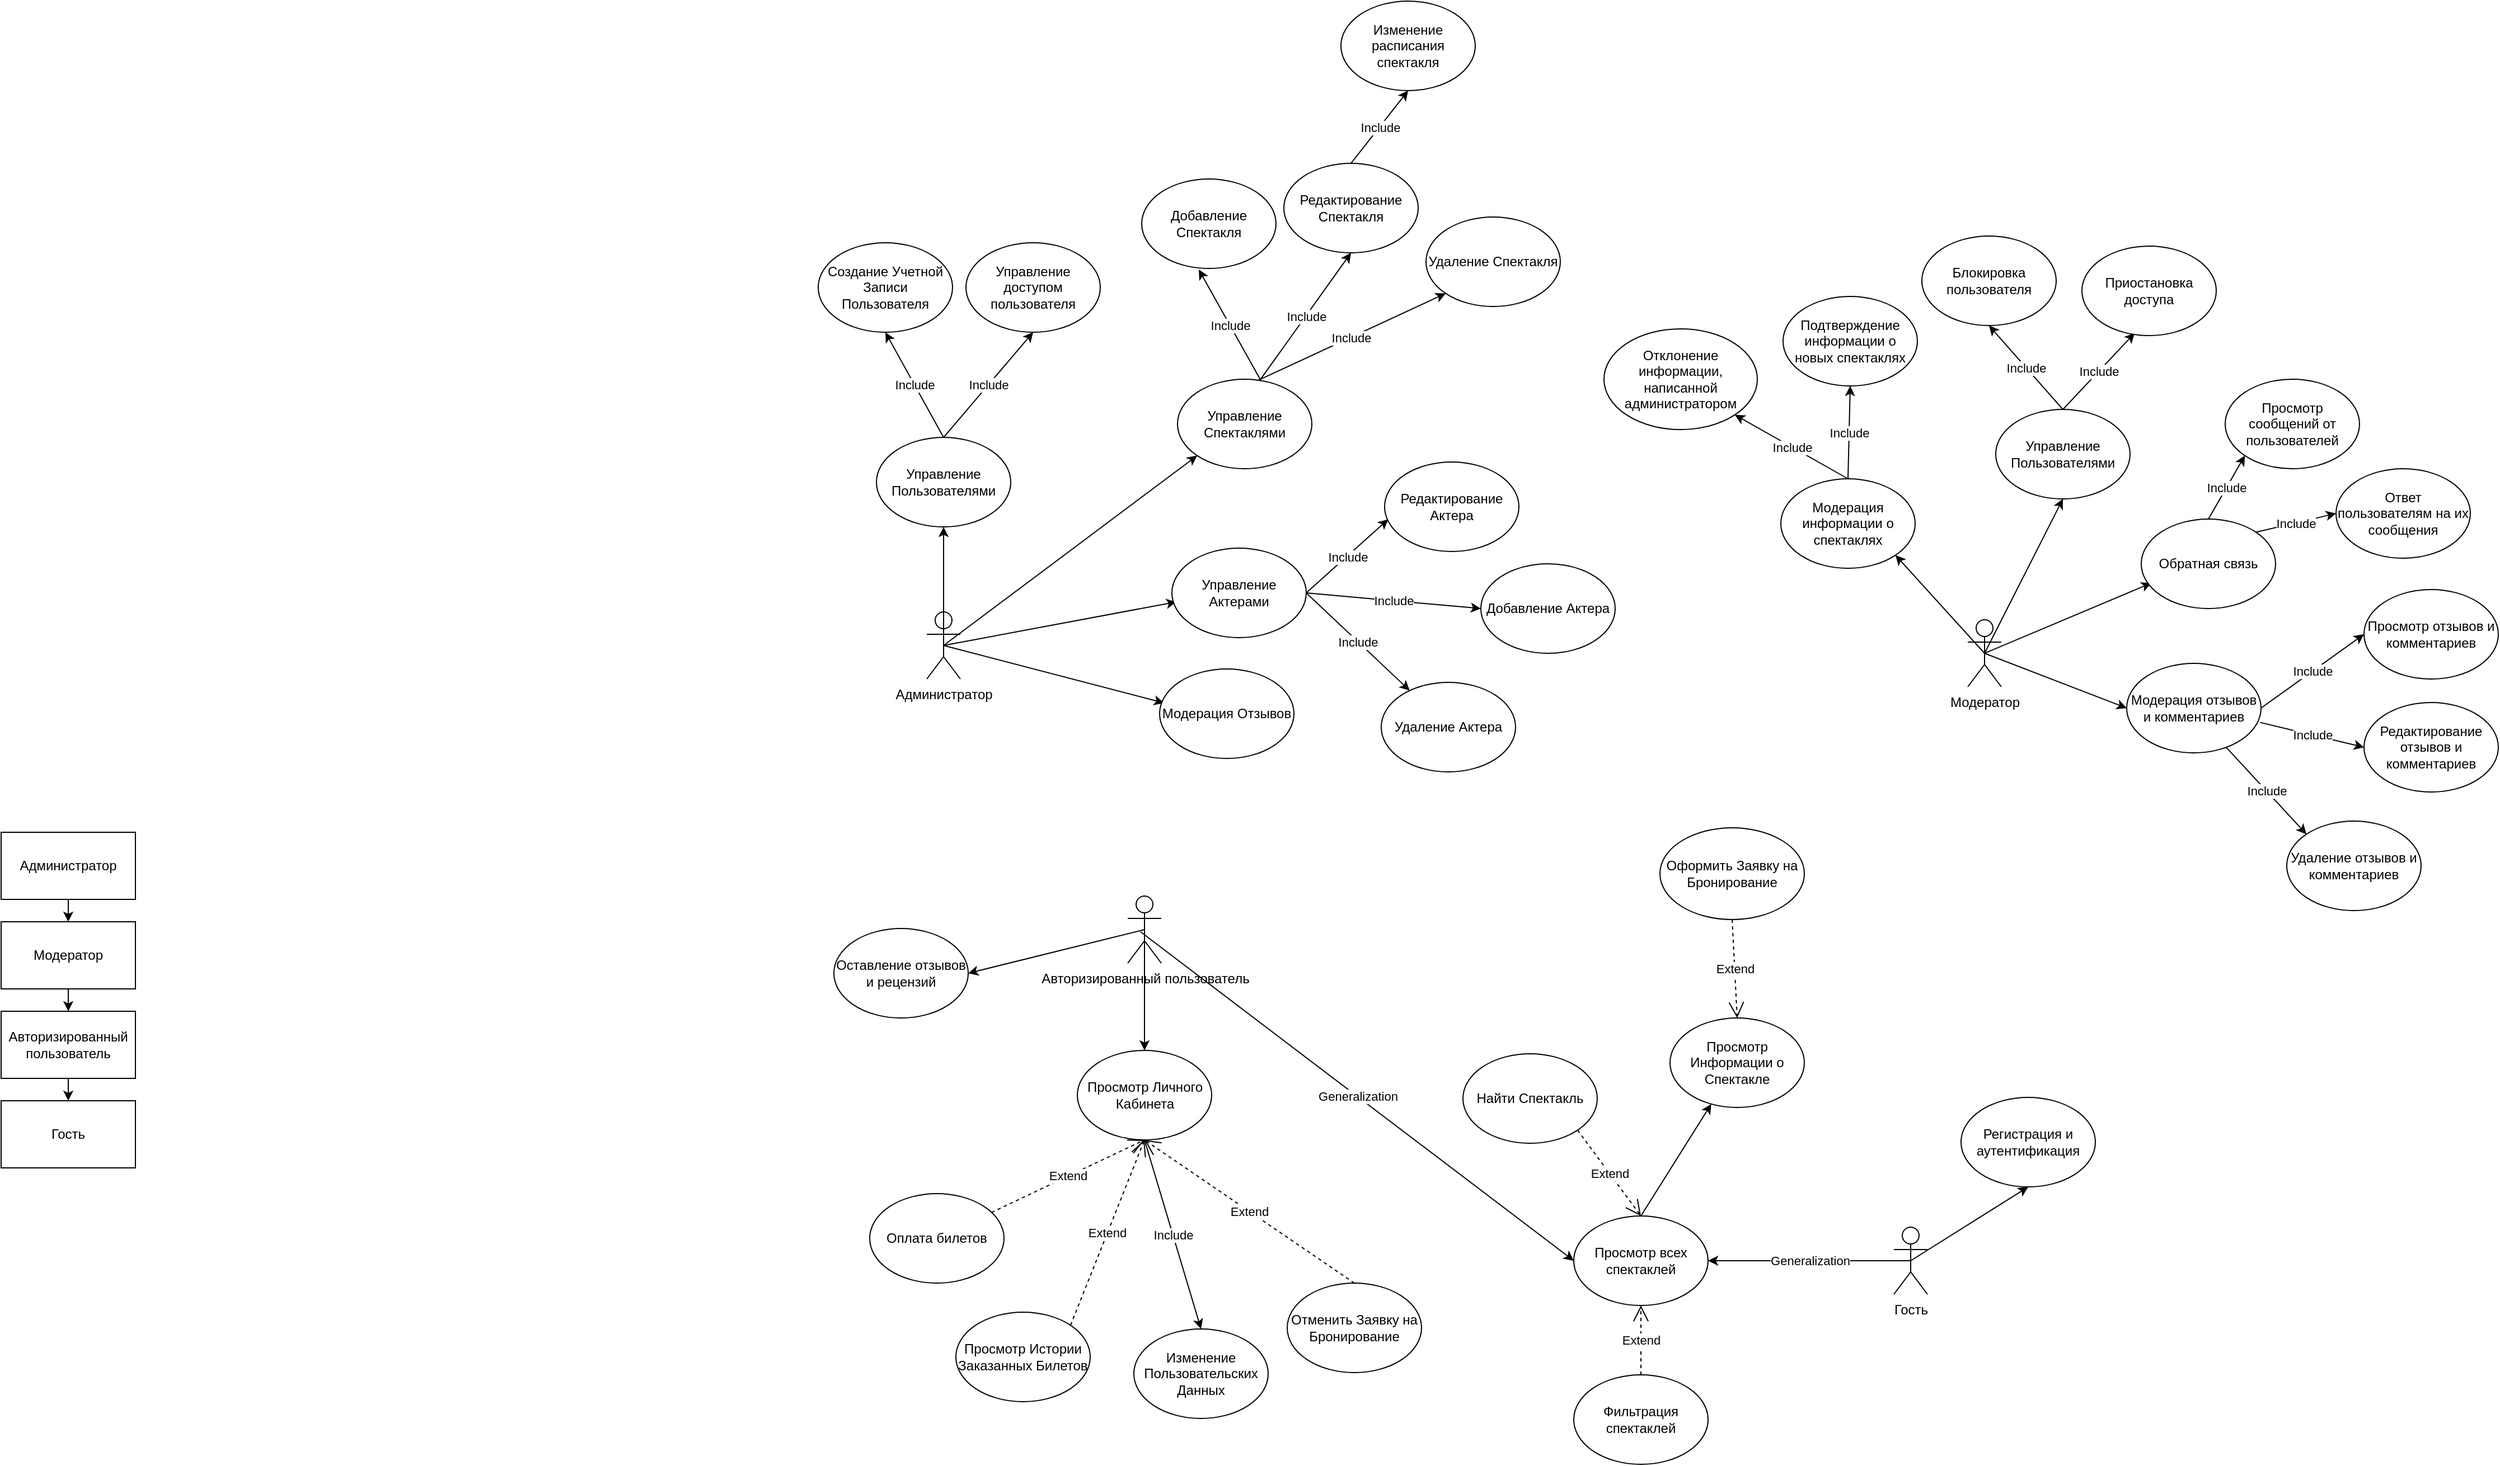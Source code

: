 <mxfile version="22.1.5" type="device">
  <diagram name="Страница — 1" id="WWlktqpST9zQdHq8aou_">
    <mxGraphModel dx="3694" dy="2460" grid="0" gridSize="10" guides="1" tooltips="1" connect="1" arrows="1" fold="1" page="1" pageScale="1" pageWidth="827" pageHeight="1169" math="0" shadow="0">
      <root>
        <mxCell id="0" />
        <mxCell id="1" parent="0" />
        <mxCell id="01W3sHAB6DUDPnNI4jgB-5" style="edgeStyle=orthogonalEdgeStyle;rounded=0;orthogonalLoop=1;jettySize=auto;html=1;exitX=0.5;exitY=1;exitDx=0;exitDy=0;entryX=0.5;entryY=0;entryDx=0;entryDy=0;" parent="1" source="01W3sHAB6DUDPnNI4jgB-1" target="01W3sHAB6DUDPnNI4jgB-2" edge="1">
          <mxGeometry relative="1" as="geometry" />
        </mxCell>
        <mxCell id="01W3sHAB6DUDPnNI4jgB-1" value="Администратор" style="rounded=0;whiteSpace=wrap;html=1;" parent="1" vertex="1">
          <mxGeometry x="-239" y="148" width="120" height="60" as="geometry" />
        </mxCell>
        <mxCell id="01W3sHAB6DUDPnNI4jgB-6" style="edgeStyle=orthogonalEdgeStyle;rounded=0;orthogonalLoop=1;jettySize=auto;html=1;exitX=0.5;exitY=1;exitDx=0;exitDy=0;entryX=0.5;entryY=0;entryDx=0;entryDy=0;" parent="1" source="01W3sHAB6DUDPnNI4jgB-2" target="01W3sHAB6DUDPnNI4jgB-3" edge="1">
          <mxGeometry relative="1" as="geometry" />
        </mxCell>
        <mxCell id="01W3sHAB6DUDPnNI4jgB-2" value="Модератор" style="rounded=0;whiteSpace=wrap;html=1;" parent="1" vertex="1">
          <mxGeometry x="-239" y="228" width="120" height="60" as="geometry" />
        </mxCell>
        <mxCell id="01W3sHAB6DUDPnNI4jgB-7" style="edgeStyle=orthogonalEdgeStyle;rounded=0;orthogonalLoop=1;jettySize=auto;html=1;exitX=0.5;exitY=1;exitDx=0;exitDy=0;entryX=0.5;entryY=0;entryDx=0;entryDy=0;" parent="1" source="01W3sHAB6DUDPnNI4jgB-3" target="01W3sHAB6DUDPnNI4jgB-4" edge="1">
          <mxGeometry relative="1" as="geometry" />
        </mxCell>
        <mxCell id="01W3sHAB6DUDPnNI4jgB-3" value="Авторизированный пользователь" style="rounded=0;whiteSpace=wrap;html=1;" parent="1" vertex="1">
          <mxGeometry x="-239" y="308" width="120" height="60" as="geometry" />
        </mxCell>
        <mxCell id="01W3sHAB6DUDPnNI4jgB-4" value="Гость" style="rounded=0;whiteSpace=wrap;html=1;" parent="1" vertex="1">
          <mxGeometry x="-239" y="388" width="120" height="60" as="geometry" />
        </mxCell>
        <mxCell id="01W3sHAB6DUDPnNI4jgB-8" value="Администратор" style="shape=umlActor;verticalLabelPosition=bottom;verticalAlign=top;html=1;outlineConnect=0;" parent="1" vertex="1">
          <mxGeometry x="588" y="-49" width="30" height="60" as="geometry" />
        </mxCell>
        <mxCell id="01W3sHAB6DUDPnNI4jgB-9" value="Авторизированный пользователь" style="shape=umlActor;verticalLabelPosition=bottom;verticalAlign=top;html=1;outlineConnect=0;" parent="1" vertex="1">
          <mxGeometry x="767.5" y="205" width="30" height="60" as="geometry" />
        </mxCell>
        <mxCell id="01W3sHAB6DUDPnNI4jgB-10" value="Модератор" style="shape=umlActor;verticalLabelPosition=bottom;verticalAlign=top;html=1;outlineConnect=0;" parent="1" vertex="1">
          <mxGeometry x="1518" y="-42" width="30" height="60" as="geometry" />
        </mxCell>
        <mxCell id="01W3sHAB6DUDPnNI4jgB-11" value="Гость" style="shape=umlActor;verticalLabelPosition=bottom;verticalAlign=top;html=1;outlineConnect=0;" parent="1" vertex="1">
          <mxGeometry x="1452" y="501" width="30" height="60" as="geometry" />
        </mxCell>
        <mxCell id="01W3sHAB6DUDPnNI4jgB-31" value="" style="endArrow=classic;html=1;rounded=0;entryX=0;entryY=1;entryDx=0;entryDy=0;exitX=0.5;exitY=0.5;exitDx=0;exitDy=0;exitPerimeter=0;" parent="1" source="01W3sHAB6DUDPnNI4jgB-8" target="01W3sHAB6DUDPnNI4jgB-168" edge="1">
          <mxGeometry width="50" height="50" relative="1" as="geometry">
            <mxPoint x="663.0" y="-33" as="sourcePoint" />
            <mxPoint x="899" y="-209" as="targetPoint" />
          </mxGeometry>
        </mxCell>
        <mxCell id="01W3sHAB6DUDPnNI4jgB-32" value="" style="endArrow=classic;html=1;rounded=0;exitX=0.5;exitY=0.5;exitDx=0;exitDy=0;exitPerimeter=0;entryX=1;entryY=1;entryDx=0;entryDy=0;" parent="1" source="01W3sHAB6DUDPnNI4jgB-10" target="01W3sHAB6DUDPnNI4jgB-179" edge="1">
          <mxGeometry width="50" height="50" relative="1" as="geometry">
            <mxPoint x="1101" y="116" as="sourcePoint" />
            <mxPoint x="1385" y="-69" as="targetPoint" />
          </mxGeometry>
        </mxCell>
        <mxCell id="01W3sHAB6DUDPnNI4jgB-34" value="" style="endArrow=classic;html=1;rounded=0;exitX=0.5;exitY=0.5;exitDx=0;exitDy=0;entryX=0.033;entryY=0.601;entryDx=0;entryDy=0;entryPerimeter=0;exitPerimeter=0;" parent="1" source="01W3sHAB6DUDPnNI4jgB-8" target="01W3sHAB6DUDPnNI4jgB-172" edge="1">
          <mxGeometry width="50" height="50" relative="1" as="geometry">
            <mxPoint x="663.0" y="-33" as="sourcePoint" />
            <mxPoint x="873.5" y="-39" as="targetPoint" />
          </mxGeometry>
        </mxCell>
        <mxCell id="01W3sHAB6DUDPnNI4jgB-45" value="" style="endArrow=classic;html=1;rounded=0;exitX=0.5;exitY=0.5;exitDx=0;exitDy=0;exitPerimeter=0;entryX=0.5;entryY=0;entryDx=0;entryDy=0;" parent="1" source="01W3sHAB6DUDPnNI4jgB-9" target="01W3sHAB6DUDPnNI4jgB-161" edge="1">
          <mxGeometry width="50" height="50" relative="1" as="geometry">
            <mxPoint x="923.5" y="247" as="sourcePoint" />
            <mxPoint x="776.0" y="440" as="targetPoint" />
          </mxGeometry>
        </mxCell>
        <mxCell id="01W3sHAB6DUDPnNI4jgB-59" value="" style="endArrow=classic;html=1;rounded=0;entryX=0.033;entryY=0.38;entryDx=0;entryDy=0;entryPerimeter=0;exitX=0.5;exitY=0.5;exitDx=0;exitDy=0;exitPerimeter=0;" parent="1" source="01W3sHAB6DUDPnNI4jgB-8" target="01W3sHAB6DUDPnNI4jgB-173" edge="1">
          <mxGeometry width="50" height="50" relative="1" as="geometry">
            <mxPoint x="663.0" y="-33" as="sourcePoint" />
            <mxPoint x="843" y="65" as="targetPoint" />
          </mxGeometry>
        </mxCell>
        <mxCell id="01W3sHAB6DUDPnNI4jgB-66" value="" style="endArrow=classic;html=1;rounded=0;exitX=0.5;exitY=0;exitDx=0;exitDy=0;entryX=0.5;entryY=1;entryDx=0;entryDy=0;" parent="1" source="01W3sHAB6DUDPnNI4jgB-151" target="01W3sHAB6DUDPnNI4jgB-150" edge="1">
          <mxGeometry relative="1" as="geometry">
            <mxPoint x="624" y="-305" as="sourcePoint" />
            <mxPoint x="676" y="-427" as="targetPoint" />
          </mxGeometry>
        </mxCell>
        <mxCell id="01W3sHAB6DUDPnNI4jgB-67" value="Include" style="edgeLabel;resizable=0;html=1;align=center;verticalAlign=middle;" parent="01W3sHAB6DUDPnNI4jgB-66" connectable="0" vertex="1">
          <mxGeometry relative="1" as="geometry" />
        </mxCell>
        <mxCell id="01W3sHAB6DUDPnNI4jgB-69" value="" style="endArrow=classic;html=1;rounded=0;exitX=0.5;exitY=0;exitDx=0;exitDy=0;entryX=0.5;entryY=1;entryDx=0;entryDy=0;" parent="1" source="01W3sHAB6DUDPnNI4jgB-151" target="01W3sHAB6DUDPnNI4jgB-152" edge="1">
          <mxGeometry relative="1" as="geometry">
            <mxPoint x="624" y="-305" as="sourcePoint" />
            <mxPoint x="514" y="-421" as="targetPoint" />
          </mxGeometry>
        </mxCell>
        <mxCell id="01W3sHAB6DUDPnNI4jgB-70" value="Include" style="edgeLabel;resizable=0;html=1;align=center;verticalAlign=middle;" parent="01W3sHAB6DUDPnNI4jgB-69" connectable="0" vertex="1">
          <mxGeometry relative="1" as="geometry" />
        </mxCell>
        <mxCell id="01W3sHAB6DUDPnNI4jgB-71" value="" style="endArrow=classic;html=1;rounded=0;exitX=0.5;exitY=0.5;exitDx=0;exitDy=0;entryX=0.5;entryY=1;entryDx=0;entryDy=0;exitPerimeter=0;" parent="1" source="01W3sHAB6DUDPnNI4jgB-8" target="01W3sHAB6DUDPnNI4jgB-151" edge="1">
          <mxGeometry width="50" height="50" relative="1" as="geometry">
            <mxPoint x="603.0" y="-73" as="sourcePoint" />
            <mxPoint x="624" y="-245" as="targetPoint" />
          </mxGeometry>
        </mxCell>
        <mxCell id="01W3sHAB6DUDPnNI4jgB-75" value="" style="endArrow=classic;html=1;rounded=0;entryX=0.425;entryY=1.012;entryDx=0;entryDy=0;entryPerimeter=0;exitX=0.628;exitY=0.035;exitDx=0;exitDy=0;exitPerimeter=0;" parent="1" source="01W3sHAB6DUDPnNI4jgB-168" target="01W3sHAB6DUDPnNI4jgB-171" edge="1">
          <mxGeometry relative="1" as="geometry">
            <mxPoint x="929" y="-239" as="sourcePoint" />
            <mxPoint x="979" y="-350" as="targetPoint" />
          </mxGeometry>
        </mxCell>
        <mxCell id="01W3sHAB6DUDPnNI4jgB-76" value="Include" style="edgeLabel;resizable=0;html=1;align=center;verticalAlign=middle;" parent="01W3sHAB6DUDPnNI4jgB-75" connectable="0" vertex="1">
          <mxGeometry relative="1" as="geometry" />
        </mxCell>
        <mxCell id="01W3sHAB6DUDPnNI4jgB-77" value="" style="endArrow=classic;html=1;rounded=0;exitX=1;exitY=0.5;exitDx=0;exitDy=0;entryX=0;entryY=0.5;entryDx=0;entryDy=0;" parent="1" source="01W3sHAB6DUDPnNI4jgB-172" target="01W3sHAB6DUDPnNI4jgB-176" edge="1">
          <mxGeometry relative="1" as="geometry">
            <mxPoint x="993.5" y="-9" as="sourcePoint" />
            <mxPoint x="1151" y="14" as="targetPoint" />
          </mxGeometry>
        </mxCell>
        <mxCell id="01W3sHAB6DUDPnNI4jgB-78" value="Include" style="edgeLabel;resizable=0;html=1;align=center;verticalAlign=middle;" parent="01W3sHAB6DUDPnNI4jgB-77" connectable="0" vertex="1">
          <mxGeometry relative="1" as="geometry" />
        </mxCell>
        <mxCell id="01W3sHAB6DUDPnNI4jgB-79" value="" style="endArrow=classic;html=1;rounded=0;exitX=1;exitY=0.5;exitDx=0;exitDy=0;" parent="1" source="01W3sHAB6DUDPnNI4jgB-172" target="01W3sHAB6DUDPnNI4jgB-174" edge="1">
          <mxGeometry relative="1" as="geometry">
            <mxPoint x="993.5" y="-9" as="sourcePoint" />
            <mxPoint x="1129.16" y="89.14" as="targetPoint" />
          </mxGeometry>
        </mxCell>
        <mxCell id="01W3sHAB6DUDPnNI4jgB-80" value="Include" style="edgeLabel;resizable=0;html=1;align=center;verticalAlign=middle;" parent="01W3sHAB6DUDPnNI4jgB-79" connectable="0" vertex="1">
          <mxGeometry relative="1" as="geometry" />
        </mxCell>
        <mxCell id="01W3sHAB6DUDPnNI4jgB-84" value="" style="endArrow=classic;html=1;rounded=0;exitX=0.613;exitY=0.012;exitDx=0;exitDy=0;entryX=0.5;entryY=1;entryDx=0;entryDy=0;exitPerimeter=0;" parent="1" source="01W3sHAB6DUDPnNI4jgB-168" target="01W3sHAB6DUDPnNI4jgB-170" edge="1">
          <mxGeometry relative="1" as="geometry">
            <mxPoint x="959" y="-239" as="sourcePoint" />
            <mxPoint x="1144" y="-341.0" as="targetPoint" />
          </mxGeometry>
        </mxCell>
        <mxCell id="01W3sHAB6DUDPnNI4jgB-85" value="Include" style="edgeLabel;resizable=0;html=1;align=center;verticalAlign=middle;" parent="01W3sHAB6DUDPnNI4jgB-84" connectable="0" vertex="1">
          <mxGeometry relative="1" as="geometry" />
        </mxCell>
        <mxCell id="01W3sHAB6DUDPnNI4jgB-86" value="" style="endArrow=classic;html=1;rounded=0;exitX=0.583;exitY=0.024;exitDx=0;exitDy=0;exitPerimeter=0;entryX=0;entryY=1;entryDx=0;entryDy=0;" parent="1" source="01W3sHAB6DUDPnNI4jgB-168" target="01W3sHAB6DUDPnNI4jgB-169" edge="1">
          <mxGeometry relative="1" as="geometry">
            <mxPoint x="992.0" y="-237.98" as="sourcePoint" />
            <mxPoint x="1317" y="-346.0" as="targetPoint" />
          </mxGeometry>
        </mxCell>
        <mxCell id="01W3sHAB6DUDPnNI4jgB-87" value="Include" style="edgeLabel;resizable=0;html=1;align=center;verticalAlign=middle;" parent="01W3sHAB6DUDPnNI4jgB-86" connectable="0" vertex="1">
          <mxGeometry relative="1" as="geometry" />
        </mxCell>
        <mxCell id="01W3sHAB6DUDPnNI4jgB-91" value="" style="endArrow=classic;html=1;rounded=0;exitX=0.5;exitY=0;exitDx=0;exitDy=0;entryX=0.5;entryY=1;entryDx=0;entryDy=0;" parent="1" source="01W3sHAB6DUDPnNI4jgB-179" target="01W3sHAB6DUDPnNI4jgB-178" edge="1">
          <mxGeometry relative="1" as="geometry">
            <mxPoint x="1385" y="-129" as="sourcePoint" />
            <mxPoint x="1411" y="-185" as="targetPoint" />
          </mxGeometry>
        </mxCell>
        <mxCell id="01W3sHAB6DUDPnNI4jgB-92" value="Include" style="edgeLabel;resizable=0;html=1;align=center;verticalAlign=middle;" parent="01W3sHAB6DUDPnNI4jgB-91" connectable="0" vertex="1">
          <mxGeometry relative="1" as="geometry" />
        </mxCell>
        <mxCell id="01W3sHAB6DUDPnNI4jgB-93" value="" style="endArrow=classic;html=1;rounded=0;exitX=0.5;exitY=0;exitDx=0;exitDy=0;entryX=1;entryY=1;entryDx=0;entryDy=0;" parent="1" source="01W3sHAB6DUDPnNI4jgB-179" target="01W3sHAB6DUDPnNI4jgB-177" edge="1">
          <mxGeometry relative="1" as="geometry">
            <mxPoint x="1385" y="-129" as="sourcePoint" />
            <mxPoint x="1259" y="-170" as="targetPoint" />
          </mxGeometry>
        </mxCell>
        <mxCell id="01W3sHAB6DUDPnNI4jgB-94" value="Include" style="edgeLabel;resizable=0;html=1;align=center;verticalAlign=middle;" parent="01W3sHAB6DUDPnNI4jgB-93" connectable="0" vertex="1">
          <mxGeometry relative="1" as="geometry" />
        </mxCell>
        <mxCell id="01W3sHAB6DUDPnNI4jgB-95" value="" style="endArrow=classic;html=1;rounded=0;entryX=0.027;entryY=0.64;entryDx=0;entryDy=0;exitX=1;exitY=0.5;exitDx=0;exitDy=0;entryPerimeter=0;" parent="1" source="01W3sHAB6DUDPnNI4jgB-172" target="01W3sHAB6DUDPnNI4jgB-175" edge="1">
          <mxGeometry relative="1" as="geometry">
            <mxPoint x="993.5" y="-24" as="sourcePoint" />
            <mxPoint x="1114" y="-55" as="targetPoint" />
          </mxGeometry>
        </mxCell>
        <mxCell id="01W3sHAB6DUDPnNI4jgB-96" value="Include" style="edgeLabel;resizable=0;html=1;align=center;verticalAlign=middle;" parent="01W3sHAB6DUDPnNI4jgB-95" connectable="0" vertex="1">
          <mxGeometry relative="1" as="geometry" />
        </mxCell>
        <mxCell id="01W3sHAB6DUDPnNI4jgB-100" value="" style="endArrow=classic;html=1;rounded=0;exitX=0.5;exitY=0.5;exitDx=0;exitDy=0;exitPerimeter=0;entryX=0.5;entryY=1;entryDx=0;entryDy=0;" parent="1" source="01W3sHAB6DUDPnNI4jgB-10" target="01W3sHAB6DUDPnNI4jgB-180" edge="1">
          <mxGeometry width="50" height="50" relative="1" as="geometry">
            <mxPoint x="1567" y="-87" as="sourcePoint" />
            <mxPoint x="1592" y="-179" as="targetPoint" />
          </mxGeometry>
        </mxCell>
        <mxCell id="01W3sHAB6DUDPnNI4jgB-103" value="" style="endArrow=classic;html=1;rounded=0;exitX=0.5;exitY=0;exitDx=0;exitDy=0;entryX=0.393;entryY=0.971;entryDx=0;entryDy=0;entryPerimeter=0;" parent="1" source="01W3sHAB6DUDPnNI4jgB-180" target="01W3sHAB6DUDPnNI4jgB-182" edge="1">
          <mxGeometry relative="1" as="geometry">
            <mxPoint x="1622" y="-239" as="sourcePoint" />
            <mxPoint x="1689" y="-294" as="targetPoint" />
          </mxGeometry>
        </mxCell>
        <mxCell id="01W3sHAB6DUDPnNI4jgB-104" value="Include" style="edgeLabel;resizable=0;html=1;align=center;verticalAlign=middle;" parent="01W3sHAB6DUDPnNI4jgB-103" connectable="0" vertex="1">
          <mxGeometry relative="1" as="geometry" />
        </mxCell>
        <mxCell id="01W3sHAB6DUDPnNI4jgB-105" value="" style="endArrow=classic;html=1;rounded=0;entryX=0.5;entryY=1;entryDx=0;entryDy=0;exitX=0.5;exitY=0;exitDx=0;exitDy=0;" parent="1" source="01W3sHAB6DUDPnNI4jgB-180" target="01W3sHAB6DUDPnNI4jgB-181" edge="1">
          <mxGeometry relative="1" as="geometry">
            <mxPoint x="1596" y="-231" as="sourcePoint" />
            <mxPoint x="1538" y="-298" as="targetPoint" />
          </mxGeometry>
        </mxCell>
        <mxCell id="01W3sHAB6DUDPnNI4jgB-106" value="Include" style="edgeLabel;resizable=0;html=1;align=center;verticalAlign=middle;" parent="01W3sHAB6DUDPnNI4jgB-105" connectable="0" vertex="1">
          <mxGeometry relative="1" as="geometry" />
        </mxCell>
        <mxCell id="01W3sHAB6DUDPnNI4jgB-108" value="" style="endArrow=classic;html=1;rounded=0;exitX=0.5;exitY=0.5;exitDx=0;exitDy=0;exitPerimeter=0;entryX=0.075;entryY=0.715;entryDx=0;entryDy=0;entryPerimeter=0;" parent="1" source="01W3sHAB6DUDPnNI4jgB-10" target="01W3sHAB6DUDPnNI4jgB-183" edge="1">
          <mxGeometry width="50" height="50" relative="1" as="geometry">
            <mxPoint x="1649" y="167" as="sourcePoint" />
            <mxPoint x="1665" y="-106" as="targetPoint" />
          </mxGeometry>
        </mxCell>
        <mxCell id="01W3sHAB6DUDPnNI4jgB-109" value="" style="endArrow=classic;html=1;rounded=0;exitX=0.5;exitY=0.5;exitDx=0;exitDy=0;exitPerimeter=0;entryX=0;entryY=0.5;entryDx=0;entryDy=0;" parent="1" source="01W3sHAB6DUDPnNI4jgB-10" target="01W3sHAB6DUDPnNI4jgB-184" edge="1">
          <mxGeometry width="50" height="50" relative="1" as="geometry">
            <mxPoint x="1429" y="119" as="sourcePoint" />
            <mxPoint x="1661" y="44" as="targetPoint" />
          </mxGeometry>
        </mxCell>
        <mxCell id="01W3sHAB6DUDPnNI4jgB-114" value="" style="endArrow=classic;html=1;rounded=0;exitX=0.737;exitY=0.932;exitDx=0;exitDy=0;entryX=0;entryY=0;entryDx=0;entryDy=0;exitPerimeter=0;" parent="1" source="01W3sHAB6DUDPnNI4jgB-184" target="01W3sHAB6DUDPnNI4jgB-187" edge="1">
          <mxGeometry relative="1" as="geometry">
            <mxPoint x="1721" y="74" as="sourcePoint" />
            <mxPoint x="1874" y="190" as="targetPoint" />
          </mxGeometry>
        </mxCell>
        <mxCell id="01W3sHAB6DUDPnNI4jgB-115" value="Include" style="edgeLabel;resizable=0;html=1;align=center;verticalAlign=middle;" parent="01W3sHAB6DUDPnNI4jgB-114" connectable="0" vertex="1">
          <mxGeometry relative="1" as="geometry" />
        </mxCell>
        <mxCell id="01W3sHAB6DUDPnNI4jgB-116" value="" style="endArrow=classic;html=1;rounded=0;exitX=0.993;exitY=0.66;exitDx=0;exitDy=0;entryX=0;entryY=0.5;entryDx=0;entryDy=0;exitPerimeter=0;" parent="1" source="01W3sHAB6DUDPnNI4jgB-184" target="01W3sHAB6DUDPnNI4jgB-186" edge="1">
          <mxGeometry relative="1" as="geometry">
            <mxPoint x="1781" y="44" as="sourcePoint" />
            <mxPoint x="1887" y="88" as="targetPoint" />
          </mxGeometry>
        </mxCell>
        <mxCell id="01W3sHAB6DUDPnNI4jgB-117" value="Include" style="edgeLabel;resizable=0;html=1;align=center;verticalAlign=middle;" parent="01W3sHAB6DUDPnNI4jgB-116" connectable="0" vertex="1">
          <mxGeometry relative="1" as="geometry" />
        </mxCell>
        <mxCell id="01W3sHAB6DUDPnNI4jgB-118" value="" style="endArrow=classic;html=1;rounded=0;exitX=1;exitY=0.5;exitDx=0;exitDy=0;entryX=0;entryY=0.5;entryDx=0;entryDy=0;" parent="1" source="01W3sHAB6DUDPnNI4jgB-184" target="01W3sHAB6DUDPnNI4jgB-185" edge="1">
          <mxGeometry relative="1" as="geometry">
            <mxPoint x="1781" y="29" as="sourcePoint" />
            <mxPoint x="1885" as="targetPoint" />
          </mxGeometry>
        </mxCell>
        <mxCell id="01W3sHAB6DUDPnNI4jgB-119" value="Include" style="edgeLabel;resizable=0;html=1;align=center;verticalAlign=middle;" parent="01W3sHAB6DUDPnNI4jgB-118" connectable="0" vertex="1">
          <mxGeometry relative="1" as="geometry" />
        </mxCell>
        <mxCell id="01W3sHAB6DUDPnNI4jgB-121" value="" style="endArrow=classic;html=1;rounded=0;exitX=0.5;exitY=0.5;exitDx=0;exitDy=0;exitPerimeter=0;entryX=0.5;entryY=1;entryDx=0;entryDy=0;" parent="1" source="01W3sHAB6DUDPnNI4jgB-11" target="01W3sHAB6DUDPnNI4jgB-157" edge="1">
          <mxGeometry width="50" height="50" relative="1" as="geometry">
            <mxPoint x="1416" y="363" as="sourcePoint" />
            <mxPoint x="1538" y="274" as="targetPoint" />
          </mxGeometry>
        </mxCell>
        <mxCell id="01W3sHAB6DUDPnNI4jgB-127" value="" style="endArrow=classic;html=1;rounded=0;exitX=0.5;exitY=0.5;exitDx=0;exitDy=0;exitPerimeter=0;entryX=1;entryY=0.5;entryDx=0;entryDy=0;" parent="1" source="01W3sHAB6DUDPnNI4jgB-9" target="01W3sHAB6DUDPnNI4jgB-156" edge="1">
          <mxGeometry width="50" height="50" relative="1" as="geometry">
            <mxPoint x="752" y="469" as="sourcePoint" />
            <mxPoint x="622" y="181" as="targetPoint" />
          </mxGeometry>
        </mxCell>
        <mxCell id="01W3sHAB6DUDPnNI4jgB-131" value="" style="endArrow=classic;html=1;rounded=0;exitX=0.5;exitY=1;exitDx=0;exitDy=0;entryX=0.5;entryY=0;entryDx=0;entryDy=0;" parent="1" source="01W3sHAB6DUDPnNI4jgB-161" target="01W3sHAB6DUDPnNI4jgB-158" edge="1">
          <mxGeometry relative="1" as="geometry">
            <mxPoint x="776.0" y="500" as="sourcePoint" />
            <mxPoint x="758" y="656" as="targetPoint" />
          </mxGeometry>
        </mxCell>
        <mxCell id="01W3sHAB6DUDPnNI4jgB-132" value="Include" style="edgeLabel;resizable=0;html=1;align=center;verticalAlign=middle;" parent="01W3sHAB6DUDPnNI4jgB-131" connectable="0" vertex="1">
          <mxGeometry relative="1" as="geometry" />
        </mxCell>
        <mxCell id="01W3sHAB6DUDPnNI4jgB-137" value="Extend" style="endArrow=open;endSize=12;dashed=1;html=1;rounded=0;entryX=0.5;entryY=0;entryDx=0;entryDy=0;exitX=0.5;exitY=1;exitDx=0;exitDy=0;" parent="1" source="01W3sHAB6DUDPnNI4jgB-164" target="01W3sHAB6DUDPnNI4jgB-165" edge="1">
          <mxGeometry width="160" relative="1" as="geometry">
            <mxPoint x="1361" y="247" as="sourcePoint" />
            <mxPoint x="1271" y="234" as="targetPoint" />
          </mxGeometry>
        </mxCell>
        <mxCell id="01W3sHAB6DUDPnNI4jgB-139" value="Extend" style="endArrow=open;endSize=12;dashed=1;html=1;rounded=0;exitX=1;exitY=1;exitDx=0;exitDy=0;entryX=0.5;entryY=0;entryDx=0;entryDy=0;" parent="1" source="01W3sHAB6DUDPnNI4jgB-166" target="01W3sHAB6DUDPnNI4jgB-159" edge="1">
          <mxGeometry width="160" relative="1" as="geometry">
            <mxPoint x="1153.92" y="383.64" as="sourcePoint" />
            <mxPoint x="1325" y="497" as="targetPoint" />
          </mxGeometry>
        </mxCell>
        <mxCell id="01W3sHAB6DUDPnNI4jgB-141" value="Extend" style="endArrow=open;endSize=12;dashed=1;html=1;rounded=0;entryX=0.5;entryY=1;entryDx=0;entryDy=0;exitX=1;exitY=0;exitDx=0;exitDy=0;" parent="1" source="01W3sHAB6DUDPnNI4jgB-155" target="01W3sHAB6DUDPnNI4jgB-161" edge="1">
          <mxGeometry width="160" relative="1" as="geometry">
            <mxPoint x="600" y="559" as="sourcePoint" />
            <mxPoint x="716.0" y="500" as="targetPoint" />
          </mxGeometry>
        </mxCell>
        <mxCell id="01W3sHAB6DUDPnNI4jgB-143" value="Extend" style="endArrow=open;endSize=12;dashed=1;html=1;rounded=0;exitX=0.5;exitY=0;exitDx=0;exitDy=0;entryX=0.5;entryY=1;entryDx=0;entryDy=0;" parent="1" source="01W3sHAB6DUDPnNI4jgB-154" target="01W3sHAB6DUDPnNI4jgB-161" edge="1">
          <mxGeometry width="160" relative="1" as="geometry">
            <mxPoint x="955" y="629" as="sourcePoint" />
            <mxPoint x="809.214" y="500" as="targetPoint" />
          </mxGeometry>
        </mxCell>
        <mxCell id="01W3sHAB6DUDPnNI4jgB-146" value="" style="endArrow=classic;html=1;rounded=0;exitX=0.5;exitY=0;exitDx=0;exitDy=0;" parent="1" source="01W3sHAB6DUDPnNI4jgB-159" target="01W3sHAB6DUDPnNI4jgB-165" edge="1">
          <mxGeometry width="50" height="50" relative="1" as="geometry">
            <mxPoint x="1355" y="497" as="sourcePoint" />
            <mxPoint x="1331" y="389.0" as="targetPoint" />
          </mxGeometry>
        </mxCell>
        <mxCell id="01W3sHAB6DUDPnNI4jgB-148" value="Extend" style="endArrow=open;endSize=12;dashed=1;html=1;rounded=0;entryX=0.5;entryY=1;entryDx=0;entryDy=0;" parent="1" source="01W3sHAB6DUDPnNI4jgB-160" target="01W3sHAB6DUDPnNI4jgB-161" edge="1">
          <mxGeometry width="160" relative="1" as="geometry">
            <mxPoint x="558" y="477" as="sourcePoint" />
            <mxPoint x="716.0" y="470" as="targetPoint" />
          </mxGeometry>
        </mxCell>
        <mxCell id="01W3sHAB6DUDPnNI4jgB-150" value="Управление доступом пользователя" style="ellipse;whiteSpace=wrap;html=1;" parent="1" vertex="1">
          <mxGeometry x="623" y="-379" width="120" height="80" as="geometry" />
        </mxCell>
        <mxCell id="01W3sHAB6DUDPnNI4jgB-151" value="Управление Пользователями" style="ellipse;whiteSpace=wrap;html=1;" parent="1" vertex="1">
          <mxGeometry x="543" y="-205" width="120" height="80" as="geometry" />
        </mxCell>
        <mxCell id="01W3sHAB6DUDPnNI4jgB-152" value="Создание Учетной Записи Пользователя" style="ellipse;whiteSpace=wrap;html=1;" parent="1" vertex="1">
          <mxGeometry x="491" y="-379" width="120" height="80" as="geometry" />
        </mxCell>
        <mxCell id="01W3sHAB6DUDPnNI4jgB-153" value="Изменение расписания спектакля" style="ellipse;whiteSpace=wrap;html=1;" parent="1" vertex="1">
          <mxGeometry x="958" y="-595" width="120" height="80" as="geometry" />
        </mxCell>
        <mxCell id="01W3sHAB6DUDPnNI4jgB-154" value="Отменить Заявку на Бронирование" style="ellipse;whiteSpace=wrap;html=1;" parent="1" vertex="1">
          <mxGeometry x="910" y="551" width="120" height="80" as="geometry" />
        </mxCell>
        <mxCell id="01W3sHAB6DUDPnNI4jgB-155" value="Просмотр Истории Заказанных Билетов" style="ellipse;whiteSpace=wrap;html=1;" parent="1" vertex="1">
          <mxGeometry x="614" y="577" width="120" height="80" as="geometry" />
        </mxCell>
        <mxCell id="01W3sHAB6DUDPnNI4jgB-156" value="Оставление отзывов и рецензий" style="ellipse;whiteSpace=wrap;html=1;" parent="1" vertex="1">
          <mxGeometry x="505" y="234" width="120" height="80" as="geometry" />
        </mxCell>
        <mxCell id="01W3sHAB6DUDPnNI4jgB-157" value="Регистрация и аутентификация" style="ellipse;whiteSpace=wrap;html=1;" parent="1" vertex="1">
          <mxGeometry x="1512" y="385" width="120" height="80" as="geometry" />
        </mxCell>
        <mxCell id="01W3sHAB6DUDPnNI4jgB-158" value="Изменение Пользовательских Данных" style="ellipse;whiteSpace=wrap;html=1;" parent="1" vertex="1">
          <mxGeometry x="773" y="592" width="120" height="80" as="geometry" />
        </mxCell>
        <mxCell id="01W3sHAB6DUDPnNI4jgB-159" value="Просмотр всех спектаклей" style="ellipse;whiteSpace=wrap;html=1;" parent="1" vertex="1">
          <mxGeometry x="1166" y="491" width="120" height="80" as="geometry" />
        </mxCell>
        <mxCell id="01W3sHAB6DUDPnNI4jgB-160" value="Оплата билетов" style="ellipse;whiteSpace=wrap;html=1;" parent="1" vertex="1">
          <mxGeometry x="537" y="471" width="120" height="80" as="geometry" />
        </mxCell>
        <mxCell id="01W3sHAB6DUDPnNI4jgB-161" value="Просмотр Личного Кабинета" style="ellipse;whiteSpace=wrap;html=1;" parent="1" vertex="1">
          <mxGeometry x="722.5" y="343" width="120" height="80" as="geometry" />
        </mxCell>
        <mxCell id="01W3sHAB6DUDPnNI4jgB-162" value="Фильтрация спектаклей" style="ellipse;whiteSpace=wrap;html=1;" parent="1" vertex="1">
          <mxGeometry x="1166" y="633" width="120" height="80" as="geometry" />
        </mxCell>
        <mxCell id="01W3sHAB6DUDPnNI4jgB-164" value="Оформить Заявку на Бронирование" style="ellipse;whiteSpace=wrap;html=1;" parent="1" vertex="1">
          <mxGeometry x="1243" y="144" width="129" height="82" as="geometry" />
        </mxCell>
        <mxCell id="01W3sHAB6DUDPnNI4jgB-165" value="Просмотр Информации о Спектакле" style="ellipse;whiteSpace=wrap;html=1;" parent="1" vertex="1">
          <mxGeometry x="1252" y="314" width="120" height="80" as="geometry" />
        </mxCell>
        <mxCell id="01W3sHAB6DUDPnNI4jgB-166" value="Найти Спектакль" style="ellipse;whiteSpace=wrap;html=1;" parent="1" vertex="1">
          <mxGeometry x="1067" y="346" width="120" height="80" as="geometry" />
        </mxCell>
        <mxCell id="01W3sHAB6DUDPnNI4jgB-168" value="Управление Спектаклями" style="ellipse;whiteSpace=wrap;html=1;" parent="1" vertex="1">
          <mxGeometry x="812" y="-257" width="120" height="80" as="geometry" />
        </mxCell>
        <mxCell id="01W3sHAB6DUDPnNI4jgB-169" value="Удаление Спектакля" style="ellipse;whiteSpace=wrap;html=1;" parent="1" vertex="1">
          <mxGeometry x="1034" y="-402" width="120" height="80" as="geometry" />
        </mxCell>
        <mxCell id="01W3sHAB6DUDPnNI4jgB-170" value="Редактирование Спектакля" style="ellipse;whiteSpace=wrap;html=1;" parent="1" vertex="1">
          <mxGeometry x="907" y="-450" width="120" height="80" as="geometry" />
        </mxCell>
        <mxCell id="01W3sHAB6DUDPnNI4jgB-171" value="Добавление Спектакля" style="ellipse;whiteSpace=wrap;html=1;" parent="1" vertex="1">
          <mxGeometry x="780" y="-436" width="120" height="80" as="geometry" />
        </mxCell>
        <mxCell id="01W3sHAB6DUDPnNI4jgB-172" value="Управление Актерами" style="ellipse;whiteSpace=wrap;html=1;" parent="1" vertex="1">
          <mxGeometry x="807" y="-106" width="120" height="80" as="geometry" />
        </mxCell>
        <mxCell id="01W3sHAB6DUDPnNI4jgB-173" value="Модерация Отзывов" style="ellipse;whiteSpace=wrap;html=1;" parent="1" vertex="1">
          <mxGeometry x="796" y="2" width="120" height="80" as="geometry" />
        </mxCell>
        <mxCell id="01W3sHAB6DUDPnNI4jgB-174" value="Удаление Актера" style="ellipse;whiteSpace=wrap;html=1;" parent="1" vertex="1">
          <mxGeometry x="994" y="14" width="120" height="80" as="geometry" />
        </mxCell>
        <mxCell id="01W3sHAB6DUDPnNI4jgB-175" value="Редактирование Актера" style="ellipse;whiteSpace=wrap;html=1;" parent="1" vertex="1">
          <mxGeometry x="997" y="-183" width="120" height="80" as="geometry" />
        </mxCell>
        <mxCell id="01W3sHAB6DUDPnNI4jgB-176" value="Добавление Актера" style="ellipse;whiteSpace=wrap;html=1;" parent="1" vertex="1">
          <mxGeometry x="1083" y="-92" width="120" height="80" as="geometry" />
        </mxCell>
        <mxCell id="01W3sHAB6DUDPnNI4jgB-177" value="Отклонение информации, написанной администратором" style="ellipse;whiteSpace=wrap;html=1;" parent="1" vertex="1">
          <mxGeometry x="1193" y="-302" width="137" height="90" as="geometry" />
        </mxCell>
        <mxCell id="01W3sHAB6DUDPnNI4jgB-178" value="Подтверждение информации о новых спектаклях" style="ellipse;whiteSpace=wrap;html=1;" parent="1" vertex="1">
          <mxGeometry x="1353" y="-331" width="120" height="80" as="geometry" />
        </mxCell>
        <mxCell id="01W3sHAB6DUDPnNI4jgB-179" value="Модерация информации о спектаклях" style="ellipse;whiteSpace=wrap;html=1;" parent="1" vertex="1">
          <mxGeometry x="1351" y="-168" width="120" height="80" as="geometry" />
        </mxCell>
        <mxCell id="01W3sHAB6DUDPnNI4jgB-180" value="Управление Пользователями" style="ellipse;whiteSpace=wrap;html=1;" parent="1" vertex="1">
          <mxGeometry x="1543" y="-230" width="120" height="80" as="geometry" />
        </mxCell>
        <mxCell id="01W3sHAB6DUDPnNI4jgB-181" value="Блокировка пользователя" style="ellipse;whiteSpace=wrap;html=1;" parent="1" vertex="1">
          <mxGeometry x="1477" y="-385" width="120" height="80" as="geometry" />
        </mxCell>
        <mxCell id="01W3sHAB6DUDPnNI4jgB-182" value="Приостановка доступа" style="ellipse;whiteSpace=wrap;html=1;" parent="1" vertex="1">
          <mxGeometry x="1620" y="-376" width="120" height="80" as="geometry" />
        </mxCell>
        <mxCell id="01W3sHAB6DUDPnNI4jgB-183" value="Обратная связь" style="ellipse;whiteSpace=wrap;html=1;" parent="1" vertex="1">
          <mxGeometry x="1673" y="-132" width="120" height="80" as="geometry" />
        </mxCell>
        <mxCell id="01W3sHAB6DUDPnNI4jgB-184" value="Модерация отзывов и комментариев" style="ellipse;whiteSpace=wrap;html=1;" parent="1" vertex="1">
          <mxGeometry x="1660" y="-3" width="120" height="80" as="geometry" />
        </mxCell>
        <mxCell id="01W3sHAB6DUDPnNI4jgB-185" value="Просмотр отзывов и комментариев" style="ellipse;whiteSpace=wrap;html=1;" parent="1" vertex="1">
          <mxGeometry x="1872" y="-69" width="120" height="80" as="geometry" />
        </mxCell>
        <mxCell id="01W3sHAB6DUDPnNI4jgB-186" value="Редактирование отзывов и комментариев" style="ellipse;whiteSpace=wrap;html=1;" parent="1" vertex="1">
          <mxGeometry x="1872" y="32" width="120" height="80" as="geometry" />
        </mxCell>
        <mxCell id="01W3sHAB6DUDPnNI4jgB-187" value="Удаление отзывов и комментариев" style="ellipse;whiteSpace=wrap;html=1;" parent="1" vertex="1">
          <mxGeometry x="1803" y="138" width="120" height="80" as="geometry" />
        </mxCell>
        <mxCell id="fK3lUPVALxY7pkC1dS4A-1" value="" style="endArrow=classic;html=1;rounded=0;entryX=0.5;entryY=1;entryDx=0;entryDy=0;exitX=0.5;exitY=0;exitDx=0;exitDy=0;" parent="1" source="01W3sHAB6DUDPnNI4jgB-170" target="01W3sHAB6DUDPnNI4jgB-153" edge="1">
          <mxGeometry relative="1" as="geometry">
            <mxPoint x="897" y="-244" as="sourcePoint" />
            <mxPoint x="900" y="-410" as="targetPoint" />
          </mxGeometry>
        </mxCell>
        <mxCell id="fK3lUPVALxY7pkC1dS4A-2" value="Include" style="edgeLabel;resizable=0;html=1;align=center;verticalAlign=middle;" parent="fK3lUPVALxY7pkC1dS4A-1" connectable="0" vertex="1">
          <mxGeometry relative="1" as="geometry" />
        </mxCell>
        <mxCell id="fK3lUPVALxY7pkC1dS4A-3" value="Extend" style="endArrow=open;endSize=12;dashed=1;html=1;rounded=0;exitX=0.5;exitY=0;exitDx=0;exitDy=0;entryX=0.5;entryY=1;entryDx=0;entryDy=0;" parent="1" source="01W3sHAB6DUDPnNI4jgB-162" target="01W3sHAB6DUDPnNI4jgB-159" edge="1">
          <mxGeometry width="160" relative="1" as="geometry">
            <mxPoint x="1179" y="424" as="sourcePoint" />
            <mxPoint x="1236" y="501" as="targetPoint" />
          </mxGeometry>
        </mxCell>
        <mxCell id="fYbvfyz8lClAQYaqXOqn-1" value="Просмотр сообщений от пользователей" style="ellipse;whiteSpace=wrap;html=1;" vertex="1" parent="1">
          <mxGeometry x="1748" y="-257" width="120" height="80" as="geometry" />
        </mxCell>
        <mxCell id="fYbvfyz8lClAQYaqXOqn-2" value="Ответ пользователям на их сообщения" style="ellipse;whiteSpace=wrap;html=1;" vertex="1" parent="1">
          <mxGeometry x="1847" y="-177" width="120" height="80" as="geometry" />
        </mxCell>
        <mxCell id="fYbvfyz8lClAQYaqXOqn-3" value="" style="endArrow=classic;html=1;rounded=0;exitX=0.5;exitY=0;exitDx=0;exitDy=0;entryX=0;entryY=1;entryDx=0;entryDy=0;" edge="1" parent="1" source="01W3sHAB6DUDPnNI4jgB-183" target="fYbvfyz8lClAQYaqXOqn-1">
          <mxGeometry relative="1" as="geometry">
            <mxPoint x="1613" y="-220" as="sourcePoint" />
            <mxPoint x="1677" y="-288" as="targetPoint" />
          </mxGeometry>
        </mxCell>
        <mxCell id="fYbvfyz8lClAQYaqXOqn-4" value="Include" style="edgeLabel;resizable=0;html=1;align=center;verticalAlign=middle;" connectable="0" vertex="1" parent="fYbvfyz8lClAQYaqXOqn-3">
          <mxGeometry relative="1" as="geometry" />
        </mxCell>
        <mxCell id="fYbvfyz8lClAQYaqXOqn-5" value="" style="endArrow=classic;html=1;rounded=0;exitX=1;exitY=0;exitDx=0;exitDy=0;entryX=0;entryY=0.5;entryDx=0;entryDy=0;" edge="1" parent="1" source="01W3sHAB6DUDPnNI4jgB-183" target="fYbvfyz8lClAQYaqXOqn-2">
          <mxGeometry relative="1" as="geometry">
            <mxPoint x="1709" y="-172" as="sourcePoint" />
            <mxPoint x="1773" y="-240" as="targetPoint" />
          </mxGeometry>
        </mxCell>
        <mxCell id="fYbvfyz8lClAQYaqXOqn-6" value="Include" style="edgeLabel;resizable=0;html=1;align=center;verticalAlign=middle;" connectable="0" vertex="1" parent="fYbvfyz8lClAQYaqXOqn-5">
          <mxGeometry relative="1" as="geometry" />
        </mxCell>
        <mxCell id="fYbvfyz8lClAQYaqXOqn-7" value="" style="endArrow=classic;html=1;rounded=0;exitX=0.5;exitY=0.5;exitDx=0;exitDy=0;entryX=1;entryY=0.5;entryDx=0;entryDy=0;exitPerimeter=0;" edge="1" parent="1" source="01W3sHAB6DUDPnNI4jgB-11" target="01W3sHAB6DUDPnNI4jgB-159">
          <mxGeometry relative="1" as="geometry">
            <mxPoint x="1342" y="437" as="sourcePoint" />
            <mxPoint x="1498" y="451" as="targetPoint" />
          </mxGeometry>
        </mxCell>
        <mxCell id="fYbvfyz8lClAQYaqXOqn-8" value="Generalization" style="edgeLabel;resizable=0;html=1;align=center;verticalAlign=middle;" connectable="0" vertex="1" parent="fYbvfyz8lClAQYaqXOqn-7">
          <mxGeometry relative="1" as="geometry" />
        </mxCell>
        <mxCell id="fYbvfyz8lClAQYaqXOqn-9" value="" style="endArrow=classic;html=1;rounded=0;entryX=0;entryY=0.5;entryDx=0;entryDy=0;" edge="1" parent="1" target="01W3sHAB6DUDPnNI4jgB-159">
          <mxGeometry relative="1" as="geometry">
            <mxPoint x="779" y="237" as="sourcePoint" />
            <mxPoint x="1014" y="284" as="targetPoint" />
          </mxGeometry>
        </mxCell>
        <mxCell id="fYbvfyz8lClAQYaqXOqn-10" value="Generalization" style="edgeLabel;resizable=0;html=1;align=center;verticalAlign=middle;" connectable="0" vertex="1" parent="fYbvfyz8lClAQYaqXOqn-9">
          <mxGeometry relative="1" as="geometry" />
        </mxCell>
      </root>
    </mxGraphModel>
  </diagram>
</mxfile>
